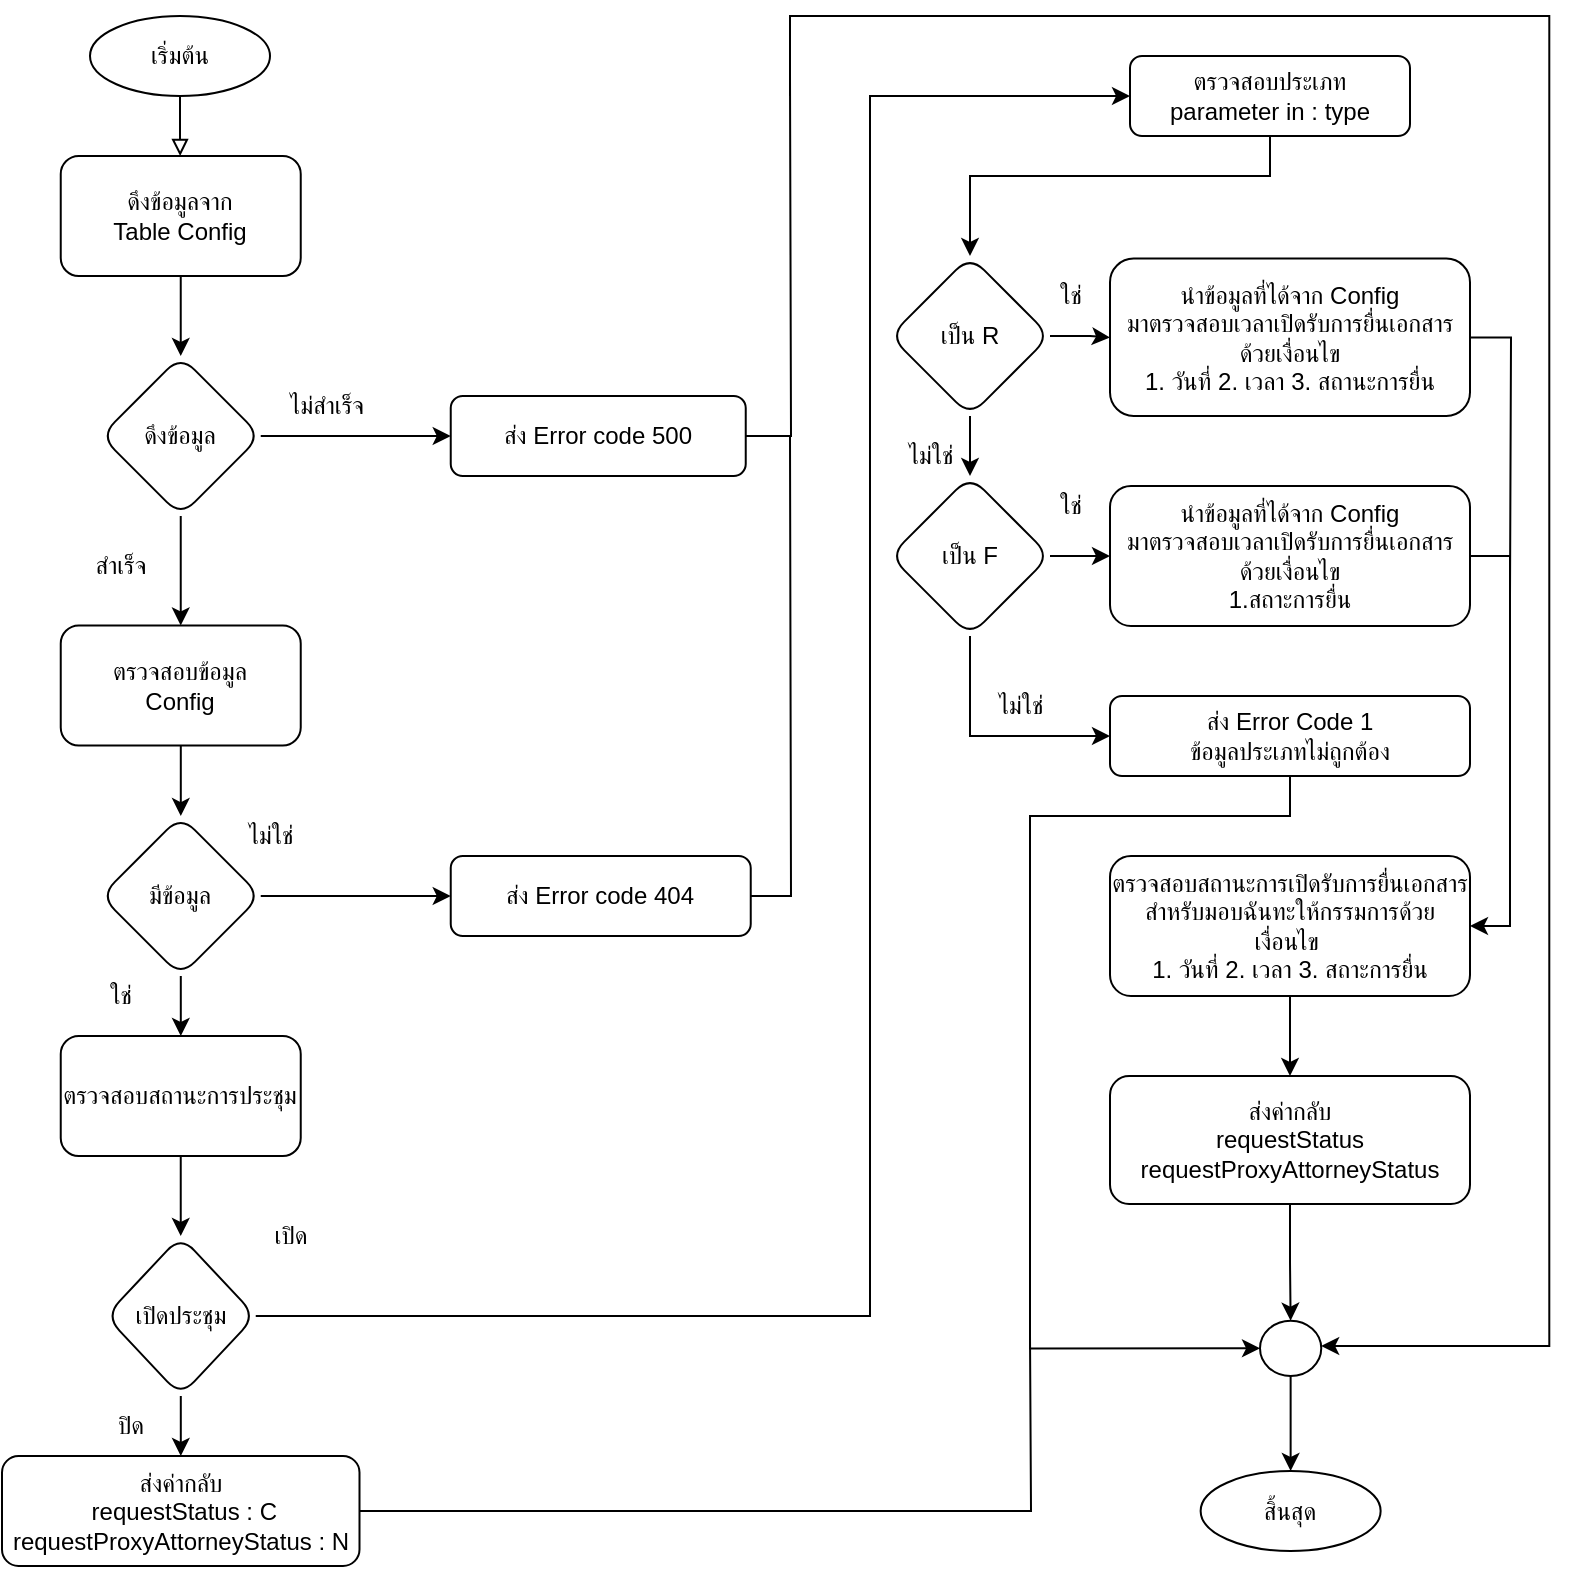 <mxfile version="20.2.8" type="github">
  <diagram id="lPwSiwmaaXrukdMeyInC" name="หน้า-1">
    <mxGraphModel dx="599" dy="-457" grid="1" gridSize="10" guides="1" tooltips="1" connect="1" arrows="1" fold="1" page="1" pageScale="1" pageWidth="827" pageHeight="1169" math="0" shadow="0">
      <root>
        <mxCell id="0" />
        <mxCell id="1" parent="0" />
        <mxCell id="iKMfQ4heu0HMBsnw7SYP-1" value="ใช่" style="text;html=1;align=center;verticalAlign=middle;resizable=0;points=[];autosize=1;strokeColor=none;fillColor=none;" parent="1" vertex="1">
          <mxGeometry x="1360" y="1325" width="40" height="30" as="geometry" />
        </mxCell>
        <mxCell id="iKMfQ4heu0HMBsnw7SYP-3" value="ไม่ใช่" style="text;html=1;align=center;verticalAlign=middle;resizable=0;points=[];autosize=1;strokeColor=none;fillColor=none;" parent="1" vertex="1">
          <mxGeometry x="1285" y="1405" width="50" height="30" as="geometry" />
        </mxCell>
        <mxCell id="jNTF4sztEu3RgxND8CfF-6" style="edgeStyle=orthogonalEdgeStyle;rounded=0;orthogonalLoop=1;jettySize=auto;html=1;endArrow=block;endFill=0;" parent="1" source="jNTF4sztEu3RgxND8CfF-7" edge="1">
          <mxGeometry relative="1" as="geometry">
            <mxPoint x="935.083" y="1270" as="targetPoint" />
          </mxGeometry>
        </mxCell>
        <mxCell id="jNTF4sztEu3RgxND8CfF-7" value="เริ่มต้น" style="ellipse;whiteSpace=wrap;html=1;rounded=1;glass=0;strokeWidth=1;shadow=0;" parent="1" vertex="1">
          <mxGeometry x="890" y="1200" width="90" height="40" as="geometry" />
        </mxCell>
        <mxCell id="jNTF4sztEu3RgxND8CfF-207" style="edgeStyle=orthogonalEdgeStyle;rounded=0;orthogonalLoop=1;jettySize=auto;html=1;endArrow=none;endFill=0;" parent="1" source="jNTF4sztEu3RgxND8CfF-108" edge="1">
          <mxGeometry relative="1" as="geometry">
            <mxPoint x="1240" y="1230" as="targetPoint" />
          </mxGeometry>
        </mxCell>
        <mxCell id="jNTF4sztEu3RgxND8CfF-179" value="ตรวจสอบประเภท&lt;br&gt;parameter in : type" style="whiteSpace=wrap;html=1;rounded=1;glass=0;strokeWidth=1;shadow=0;" parent="1" vertex="1">
          <mxGeometry x="1410" y="1220" width="140" height="40" as="geometry" />
        </mxCell>
        <mxCell id="jNTF4sztEu3RgxND8CfF-187" value="เป็น R" style="rhombus;whiteSpace=wrap;html=1;rounded=1;glass=0;strokeWidth=1;shadow=0;" parent="1" vertex="1">
          <mxGeometry x="1290" y="1320" width="80" height="80" as="geometry" />
        </mxCell>
        <mxCell id="jNTF4sztEu3RgxND8CfF-188" value="" style="edgeStyle=orthogonalEdgeStyle;rounded=0;orthogonalLoop=1;jettySize=auto;html=1;" parent="1" source="jNTF4sztEu3RgxND8CfF-179" target="jNTF4sztEu3RgxND8CfF-187" edge="1">
          <mxGeometry relative="1" as="geometry">
            <Array as="points">
              <mxPoint x="1480" y="1280" />
              <mxPoint x="1330" y="1280" />
            </Array>
          </mxGeometry>
        </mxCell>
        <mxCell id="jNTF4sztEu3RgxND8CfF-200" style="edgeStyle=orthogonalEdgeStyle;rounded=0;orthogonalLoop=1;jettySize=auto;html=1;endArrow=none;endFill=0;strokeColor=none;" parent="1" source="jNTF4sztEu3RgxND8CfF-189" edge="1">
          <mxGeometry relative="1" as="geometry">
            <mxPoint x="1600" y="1480" as="targetPoint" />
          </mxGeometry>
        </mxCell>
        <mxCell id="jNTF4sztEu3RgxND8CfF-201" style="edgeStyle=orthogonalEdgeStyle;rounded=0;orthogonalLoop=1;jettySize=auto;html=1;endArrow=none;endFill=0;" parent="1" source="jNTF4sztEu3RgxND8CfF-189" edge="1">
          <mxGeometry relative="1" as="geometry">
            <mxPoint x="1600" y="1490" as="targetPoint" />
          </mxGeometry>
        </mxCell>
        <mxCell id="jNTF4sztEu3RgxND8CfF-189" value="นำข้อมูลที่ได้จาก Config&lt;br&gt;มาตรวจสอบเวลาเปิดรับการยื่นเอกสารด้วยเงื่อนไข&lt;br&gt;1. วันที่ 2. เวลา 3. สถานะการยื่น" style="whiteSpace=wrap;html=1;rounded=1;glass=0;strokeWidth=1;shadow=0;" parent="1" vertex="1">
          <mxGeometry x="1400" y="1321.25" width="180" height="78.75" as="geometry" />
        </mxCell>
        <mxCell id="jNTF4sztEu3RgxND8CfF-190" value="" style="edgeStyle=orthogonalEdgeStyle;rounded=0;orthogonalLoop=1;jettySize=auto;html=1;" parent="1" source="jNTF4sztEu3RgxND8CfF-187" target="jNTF4sztEu3RgxND8CfF-189" edge="1">
          <mxGeometry relative="1" as="geometry" />
        </mxCell>
        <mxCell id="jNTF4sztEu3RgxND8CfF-191" value="เป็น F" style="rhombus;whiteSpace=wrap;html=1;rounded=1;glass=0;strokeWidth=1;shadow=0;" parent="1" vertex="1">
          <mxGeometry x="1290" y="1430" width="80" height="80" as="geometry" />
        </mxCell>
        <mxCell id="jNTF4sztEu3RgxND8CfF-192" value="" style="edgeStyle=orthogonalEdgeStyle;rounded=0;orthogonalLoop=1;jettySize=auto;html=1;" parent="1" source="jNTF4sztEu3RgxND8CfF-187" target="jNTF4sztEu3RgxND8CfF-191" edge="1">
          <mxGeometry relative="1" as="geometry" />
        </mxCell>
        <mxCell id="jNTF4sztEu3RgxND8CfF-193" value="นำข้อมูลที่ได้จาก Config&lt;br&gt;มาตรวจสอบเวลาเปิดรับการยื่นเอกสารด้วยเงื่อนไข&lt;br&gt;1.สถาะการยื่น" style="whiteSpace=wrap;html=1;rounded=1;glass=0;strokeWidth=1;shadow=0;" parent="1" vertex="1">
          <mxGeometry x="1400" y="1435" width="180" height="70" as="geometry" />
        </mxCell>
        <mxCell id="jNTF4sztEu3RgxND8CfF-194" value="" style="edgeStyle=orthogonalEdgeStyle;rounded=0;orthogonalLoop=1;jettySize=auto;html=1;" parent="1" source="jNTF4sztEu3RgxND8CfF-191" target="jNTF4sztEu3RgxND8CfF-193" edge="1">
          <mxGeometry relative="1" as="geometry" />
        </mxCell>
        <mxCell id="iKMfQ4heu0HMBsnw7SYP-10" style="edgeStyle=orthogonalEdgeStyle;rounded=0;orthogonalLoop=1;jettySize=auto;html=1;entryX=0.5;entryY=1;entryDx=0;entryDy=0;" parent="1" source="jNTF4sztEu3RgxND8CfF-195" target="jNTF4sztEu3RgxND8CfF-204" edge="1">
          <mxGeometry relative="1" as="geometry">
            <Array as="points">
              <mxPoint x="1490" y="1600" />
              <mxPoint x="1360" y="1600" />
              <mxPoint x="1360" y="1867" />
            </Array>
          </mxGeometry>
        </mxCell>
        <mxCell id="jNTF4sztEu3RgxND8CfF-195" value="ส่ง Error Code 1&lt;br&gt;ข้อมูลประเภทไม่ถูกต้อง" style="whiteSpace=wrap;html=1;rounded=1;glass=0;strokeWidth=1;shadow=0;" parent="1" vertex="1">
          <mxGeometry x="1400" y="1540" width="180" height="40" as="geometry" />
        </mxCell>
        <mxCell id="jNTF4sztEu3RgxND8CfF-197" value="" style="edgeStyle=orthogonalEdgeStyle;rounded=0;orthogonalLoop=1;jettySize=auto;html=1;" parent="1" source="jNTF4sztEu3RgxND8CfF-191" target="jNTF4sztEu3RgxND8CfF-195" edge="1">
          <mxGeometry relative="1" as="geometry">
            <Array as="points">
              <mxPoint x="1330" y="1560" />
            </Array>
          </mxGeometry>
        </mxCell>
        <mxCell id="jNTF4sztEu3RgxND8CfF-198" value="ตรวจสอบสถานะการเปิดรับการยื่นเอกสารสำหรับมอบฉันทะให้กรรมการด้วยเงื่อนไข&amp;nbsp;&lt;br&gt;1. วันที่ 2. เวลา 3. สถาะการยื่น" style="whiteSpace=wrap;html=1;rounded=1;glass=0;strokeWidth=1;shadow=0;" parent="1" vertex="1">
          <mxGeometry x="1400" y="1620" width="180" height="70" as="geometry" />
        </mxCell>
        <mxCell id="jNTF4sztEu3RgxND8CfF-199" value="" style="edgeStyle=orthogonalEdgeStyle;rounded=0;orthogonalLoop=1;jettySize=auto;html=1;entryX=1;entryY=0.5;entryDx=0;entryDy=0;" parent="1" source="jNTF4sztEu3RgxND8CfF-193" target="jNTF4sztEu3RgxND8CfF-198" edge="1">
          <mxGeometry relative="1" as="geometry">
            <Array as="points">
              <mxPoint x="1600" y="1470" />
              <mxPoint x="1600" y="1655" />
            </Array>
          </mxGeometry>
        </mxCell>
        <mxCell id="jNTF4sztEu3RgxND8CfF-202" value="ส่งค่ากลับ&lt;br&gt;&amp;nbsp;requestStatus&amp;nbsp;&lt;br&gt;&amp;nbsp;requestProxyAttorneyStatus&amp;nbsp;" style="whiteSpace=wrap;html=1;rounded=1;glass=0;strokeWidth=1;shadow=0;" parent="1" vertex="1">
          <mxGeometry x="1400" y="1730" width="180" height="64" as="geometry" />
        </mxCell>
        <mxCell id="jNTF4sztEu3RgxND8CfF-203" value="" style="edgeStyle=orthogonalEdgeStyle;rounded=0;orthogonalLoop=1;jettySize=auto;html=1;endArrow=classic;endFill=1;" parent="1" source="jNTF4sztEu3RgxND8CfF-198" target="jNTF4sztEu3RgxND8CfF-202" edge="1">
          <mxGeometry relative="1" as="geometry" />
        </mxCell>
        <mxCell id="jNTF4sztEu3RgxND8CfF-214" value="" style="edgeStyle=orthogonalEdgeStyle;rounded=0;orthogonalLoop=1;jettySize=auto;html=1;endArrow=classic;endFill=1;" parent="1" source="jNTF4sztEu3RgxND8CfF-204" target="jNTF4sztEu3RgxND8CfF-212" edge="1">
          <mxGeometry relative="1" as="geometry" />
        </mxCell>
        <mxCell id="jNTF4sztEu3RgxND8CfF-204" value="" style="ellipse;whiteSpace=wrap;html=1;rounded=1;glass=0;strokeWidth=1;shadow=0;direction=south;" parent="1" vertex="1">
          <mxGeometry x="1475" y="1852.34" width="30.63" height="27.66" as="geometry" />
        </mxCell>
        <mxCell id="jNTF4sztEu3RgxND8CfF-206" style="edgeStyle=orthogonalEdgeStyle;rounded=0;orthogonalLoop=1;jettySize=auto;html=1;endArrow=classic;endFill=1;" parent="1" target="jNTF4sztEu3RgxND8CfF-204" edge="1">
          <mxGeometry relative="1" as="geometry">
            <mxPoint x="1510" y="1870" as="targetPoint" />
            <Array as="points">
              <mxPoint x="1239.63" y="1240" />
              <mxPoint x="1239.63" y="1200" />
              <mxPoint x="1619.63" y="1200" />
              <mxPoint x="1619.63" y="1865" />
            </Array>
            <mxPoint x="1240" y="1240" as="sourcePoint" />
          </mxGeometry>
        </mxCell>
        <mxCell id="jNTF4sztEu3RgxND8CfF-205" value="" style="edgeStyle=orthogonalEdgeStyle;rounded=0;orthogonalLoop=1;jettySize=auto;html=1;endArrow=classic;endFill=1;" parent="1" source="jNTF4sztEu3RgxND8CfF-202" target="jNTF4sztEu3RgxND8CfF-204" edge="1">
          <mxGeometry relative="1" as="geometry" />
        </mxCell>
        <mxCell id="jNTF4sztEu3RgxND8CfF-212" value="สิ้นสุด" style="ellipse;whiteSpace=wrap;html=1;rounded=1;glass=0;strokeWidth=1;shadow=0;" parent="1" vertex="1">
          <mxGeometry x="1445.32" y="1927.5" width="90" height="40" as="geometry" />
        </mxCell>
        <mxCell id="iKMfQ4heu0HMBsnw7SYP-2" value="ใช่" style="text;html=1;align=center;verticalAlign=middle;resizable=0;points=[];autosize=1;strokeColor=none;fillColor=none;" parent="1" vertex="1">
          <mxGeometry x="1360" y="1430" width="40" height="30" as="geometry" />
        </mxCell>
        <mxCell id="iKMfQ4heu0HMBsnw7SYP-4" value="ไม่ใช่" style="text;html=1;align=center;verticalAlign=middle;resizable=0;points=[];autosize=1;strokeColor=none;fillColor=none;" parent="1" vertex="1">
          <mxGeometry x="1330" y="1530" width="50" height="30" as="geometry" />
        </mxCell>
        <mxCell id="jNTF4sztEu3RgxND8CfF-78" value="ดึงข้อมูลจาก &lt;br&gt;Table Config" style="whiteSpace=wrap;html=1;rounded=1;glass=0;strokeWidth=1;shadow=0;" parent="1" vertex="1">
          <mxGeometry x="875.37" y="1270" width="120" height="60" as="geometry" />
        </mxCell>
        <mxCell id="jNTF4sztEu3RgxND8CfF-81" value="ดึงข้อมูล" style="rhombus;whiteSpace=wrap;html=1;rounded=1;glass=0;strokeWidth=1;shadow=0;" parent="1" vertex="1">
          <mxGeometry x="895.37" y="1370" width="80" height="80" as="geometry" />
        </mxCell>
        <mxCell id="jNTF4sztEu3RgxND8CfF-82" value="" style="edgeStyle=orthogonalEdgeStyle;rounded=0;orthogonalLoop=1;jettySize=auto;html=1;" parent="1" source="jNTF4sztEu3RgxND8CfF-78" target="jNTF4sztEu3RgxND8CfF-81" edge="1">
          <mxGeometry relative="1" as="geometry" />
        </mxCell>
        <mxCell id="jNTF4sztEu3RgxND8CfF-106" value="ไม่สำเร็จ" style="text;html=1;align=center;verticalAlign=middle;resizable=0;points=[];autosize=1;strokeColor=none;fillColor=none;" parent="1" vertex="1">
          <mxGeometry x="973.24" y="1380" width="70" height="30" as="geometry" />
        </mxCell>
        <mxCell id="jNTF4sztEu3RgxND8CfF-108" value="ส่ง Error code 500" style="rounded=1;whiteSpace=wrap;html=1;" parent="1" vertex="1">
          <mxGeometry x="1070.37" y="1390" width="147.5" height="40" as="geometry" />
        </mxCell>
        <mxCell id="jNTF4sztEu3RgxND8CfF-105" value="" style="edgeStyle=orthogonalEdgeStyle;rounded=0;orthogonalLoop=1;jettySize=auto;html=1;entryX=0;entryY=0.5;entryDx=0;entryDy=0;" parent="1" source="jNTF4sztEu3RgxND8CfF-81" target="jNTF4sztEu3RgxND8CfF-108" edge="1">
          <mxGeometry relative="1" as="geometry">
            <mxPoint x="1070.37" y="1410" as="targetPoint" />
          </mxGeometry>
        </mxCell>
        <mxCell id="jNTF4sztEu3RgxND8CfF-112" value="ตรวจสอบข้อมูล &lt;br&gt;Config" style="whiteSpace=wrap;html=1;rounded=1;glass=0;strokeWidth=1;shadow=0;" parent="1" vertex="1">
          <mxGeometry x="875.37" y="1504.75" width="120" height="60" as="geometry" />
        </mxCell>
        <mxCell id="jNTF4sztEu3RgxND8CfF-113" value="" style="edgeStyle=orthogonalEdgeStyle;rounded=0;orthogonalLoop=1;jettySize=auto;html=1;" parent="1" source="jNTF4sztEu3RgxND8CfF-81" target="jNTF4sztEu3RgxND8CfF-112" edge="1">
          <mxGeometry relative="1" as="geometry" />
        </mxCell>
        <mxCell id="jNTF4sztEu3RgxND8CfF-114" value="สำเร็จ" style="text;html=1;align=center;verticalAlign=middle;resizable=0;points=[];autosize=1;strokeColor=none;fillColor=none;" parent="1" vertex="1">
          <mxGeometry x="880.37" y="1460" width="50" height="30" as="geometry" />
        </mxCell>
        <mxCell id="jNTF4sztEu3RgxND8CfF-115" value="มีข้อมูล" style="rhombus;whiteSpace=wrap;html=1;rounded=1;glass=0;strokeWidth=1;shadow=0;" parent="1" vertex="1">
          <mxGeometry x="895.37" y="1600" width="80" height="80" as="geometry" />
        </mxCell>
        <mxCell id="jNTF4sztEu3RgxND8CfF-116" value="" style="edgeStyle=orthogonalEdgeStyle;rounded=0;orthogonalLoop=1;jettySize=auto;html=1;" parent="1" source="jNTF4sztEu3RgxND8CfF-112" target="jNTF4sztEu3RgxND8CfF-115" edge="1">
          <mxGeometry relative="1" as="geometry" />
        </mxCell>
        <mxCell id="jNTF4sztEu3RgxND8CfF-208" style="edgeStyle=orthogonalEdgeStyle;rounded=0;orthogonalLoop=1;jettySize=auto;html=1;endArrow=none;endFill=0;" parent="1" source="jNTF4sztEu3RgxND8CfF-117" edge="1">
          <mxGeometry relative="1" as="geometry">
            <mxPoint x="1240" y="1410" as="targetPoint" />
          </mxGeometry>
        </mxCell>
        <mxCell id="jNTF4sztEu3RgxND8CfF-117" value="ส่ง Error code 404" style="whiteSpace=wrap;html=1;rounded=1;glass=0;strokeWidth=1;shadow=0;" parent="1" vertex="1">
          <mxGeometry x="1070.37" y="1620" width="150" height="40" as="geometry" />
        </mxCell>
        <mxCell id="jNTF4sztEu3RgxND8CfF-118" value="" style="edgeStyle=orthogonalEdgeStyle;rounded=0;orthogonalLoop=1;jettySize=auto;html=1;" parent="1" source="jNTF4sztEu3RgxND8CfF-115" target="jNTF4sztEu3RgxND8CfF-117" edge="1">
          <mxGeometry relative="1" as="geometry" />
        </mxCell>
        <mxCell id="jNTF4sztEu3RgxND8CfF-119" value="ไม่ใช่" style="text;html=1;align=center;verticalAlign=middle;resizable=0;points=[];autosize=1;strokeColor=none;fillColor=none;" parent="1" vertex="1">
          <mxGeometry x="955.37" y="1595" width="50" height="30" as="geometry" />
        </mxCell>
        <mxCell id="jNTF4sztEu3RgxND8CfF-138" value="ใช่" style="text;html=1;align=center;verticalAlign=middle;resizable=0;points=[];autosize=1;strokeColor=none;fillColor=none;" parent="1" vertex="1">
          <mxGeometry x="885.37" y="1675" width="40" height="30" as="geometry" />
        </mxCell>
        <mxCell id="jNTF4sztEu3RgxND8CfF-170" value="ตรวจสอบสถานะการประชุม" style="whiteSpace=wrap;html=1;rounded=1;glass=0;strokeWidth=1;shadow=0;" parent="1" vertex="1">
          <mxGeometry x="875.37" y="1710" width="120" height="60" as="geometry" />
        </mxCell>
        <mxCell id="jNTF4sztEu3RgxND8CfF-171" value="" style="edgeStyle=orthogonalEdgeStyle;rounded=0;orthogonalLoop=1;jettySize=auto;html=1;" parent="1" source="jNTF4sztEu3RgxND8CfF-115" target="jNTF4sztEu3RgxND8CfF-170" edge="1">
          <mxGeometry relative="1" as="geometry" />
        </mxCell>
        <mxCell id="iKMfQ4heu0HMBsnw7SYP-14" style="edgeStyle=orthogonalEdgeStyle;rounded=0;orthogonalLoop=1;jettySize=auto;html=1;entryX=0;entryY=0.5;entryDx=0;entryDy=0;endArrow=classic;endFill=1;" parent="1" source="jNTF4sztEu3RgxND8CfF-172" target="jNTF4sztEu3RgxND8CfF-179" edge="1">
          <mxGeometry relative="1" as="geometry">
            <Array as="points">
              <mxPoint x="1280" y="1850" />
              <mxPoint x="1280" y="1240" />
            </Array>
          </mxGeometry>
        </mxCell>
        <mxCell id="jNTF4sztEu3RgxND8CfF-172" value="เปิดประชุม" style="rhombus;whiteSpace=wrap;html=1;rounded=1;glass=0;strokeWidth=1;shadow=0;" parent="1" vertex="1">
          <mxGeometry x="897.87" y="1810" width="75" height="80" as="geometry" />
        </mxCell>
        <mxCell id="jNTF4sztEu3RgxND8CfF-173" value="" style="edgeStyle=orthogonalEdgeStyle;rounded=0;orthogonalLoop=1;jettySize=auto;html=1;" parent="1" source="jNTF4sztEu3RgxND8CfF-170" target="jNTF4sztEu3RgxND8CfF-172" edge="1">
          <mxGeometry relative="1" as="geometry" />
        </mxCell>
        <mxCell id="iKMfQ4heu0HMBsnw7SYP-13" style="edgeStyle=orthogonalEdgeStyle;rounded=0;orthogonalLoop=1;jettySize=auto;html=1;endArrow=none;endFill=0;" parent="1" source="jNTF4sztEu3RgxND8CfF-174" edge="1">
          <mxGeometry relative="1" as="geometry">
            <mxPoint x="1360" y="1860" as="targetPoint" />
          </mxGeometry>
        </mxCell>
        <mxCell id="jNTF4sztEu3RgxND8CfF-174" value="ส่งค่ากลับ&lt;br&gt;&amp;nbsp;requestStatus : C&lt;br&gt;&amp;nbsp;requestProxyAttorneyStatus : N&amp;nbsp;" style="whiteSpace=wrap;html=1;rounded=1;glass=0;strokeWidth=1;shadow=0;" parent="1" vertex="1">
          <mxGeometry x="846" y="1920" width="178.75" height="55" as="geometry" />
        </mxCell>
        <mxCell id="jNTF4sztEu3RgxND8CfF-175" value="" style="edgeStyle=orthogonalEdgeStyle;rounded=0;orthogonalLoop=1;jettySize=auto;html=1;" parent="1" source="jNTF4sztEu3RgxND8CfF-172" target="jNTF4sztEu3RgxND8CfF-174" edge="1">
          <mxGeometry relative="1" as="geometry" />
        </mxCell>
        <mxCell id="jNTF4sztEu3RgxND8CfF-176" value="ปิด" style="text;html=1;align=center;verticalAlign=middle;resizable=0;points=[];autosize=1;strokeColor=none;fillColor=none;" parent="1" vertex="1">
          <mxGeometry x="890.37" y="1890" width="40" height="30" as="geometry" />
        </mxCell>
        <mxCell id="jNTF4sztEu3RgxND8CfF-177" value="เปิด" style="text;html=1;align=center;verticalAlign=middle;resizable=0;points=[];autosize=1;strokeColor=none;fillColor=none;" parent="1" vertex="1">
          <mxGeometry x="970.37" y="1795" width="40" height="30" as="geometry" />
        </mxCell>
      </root>
    </mxGraphModel>
  </diagram>
</mxfile>
